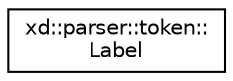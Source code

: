 digraph "Graphical Class Hierarchy"
{
  edge [fontname="Helvetica",fontsize="10",labelfontname="Helvetica",labelfontsize="10"];
  node [fontname="Helvetica",fontsize="10",shape=record];
  rankdir="LR";
  Node0 [label="xd::parser::token::\lLabel",height=0.2,width=0.4,color="black", fillcolor="white", style="filled",URL="$classxd_1_1parser_1_1token_1_1_label.html"];
}

